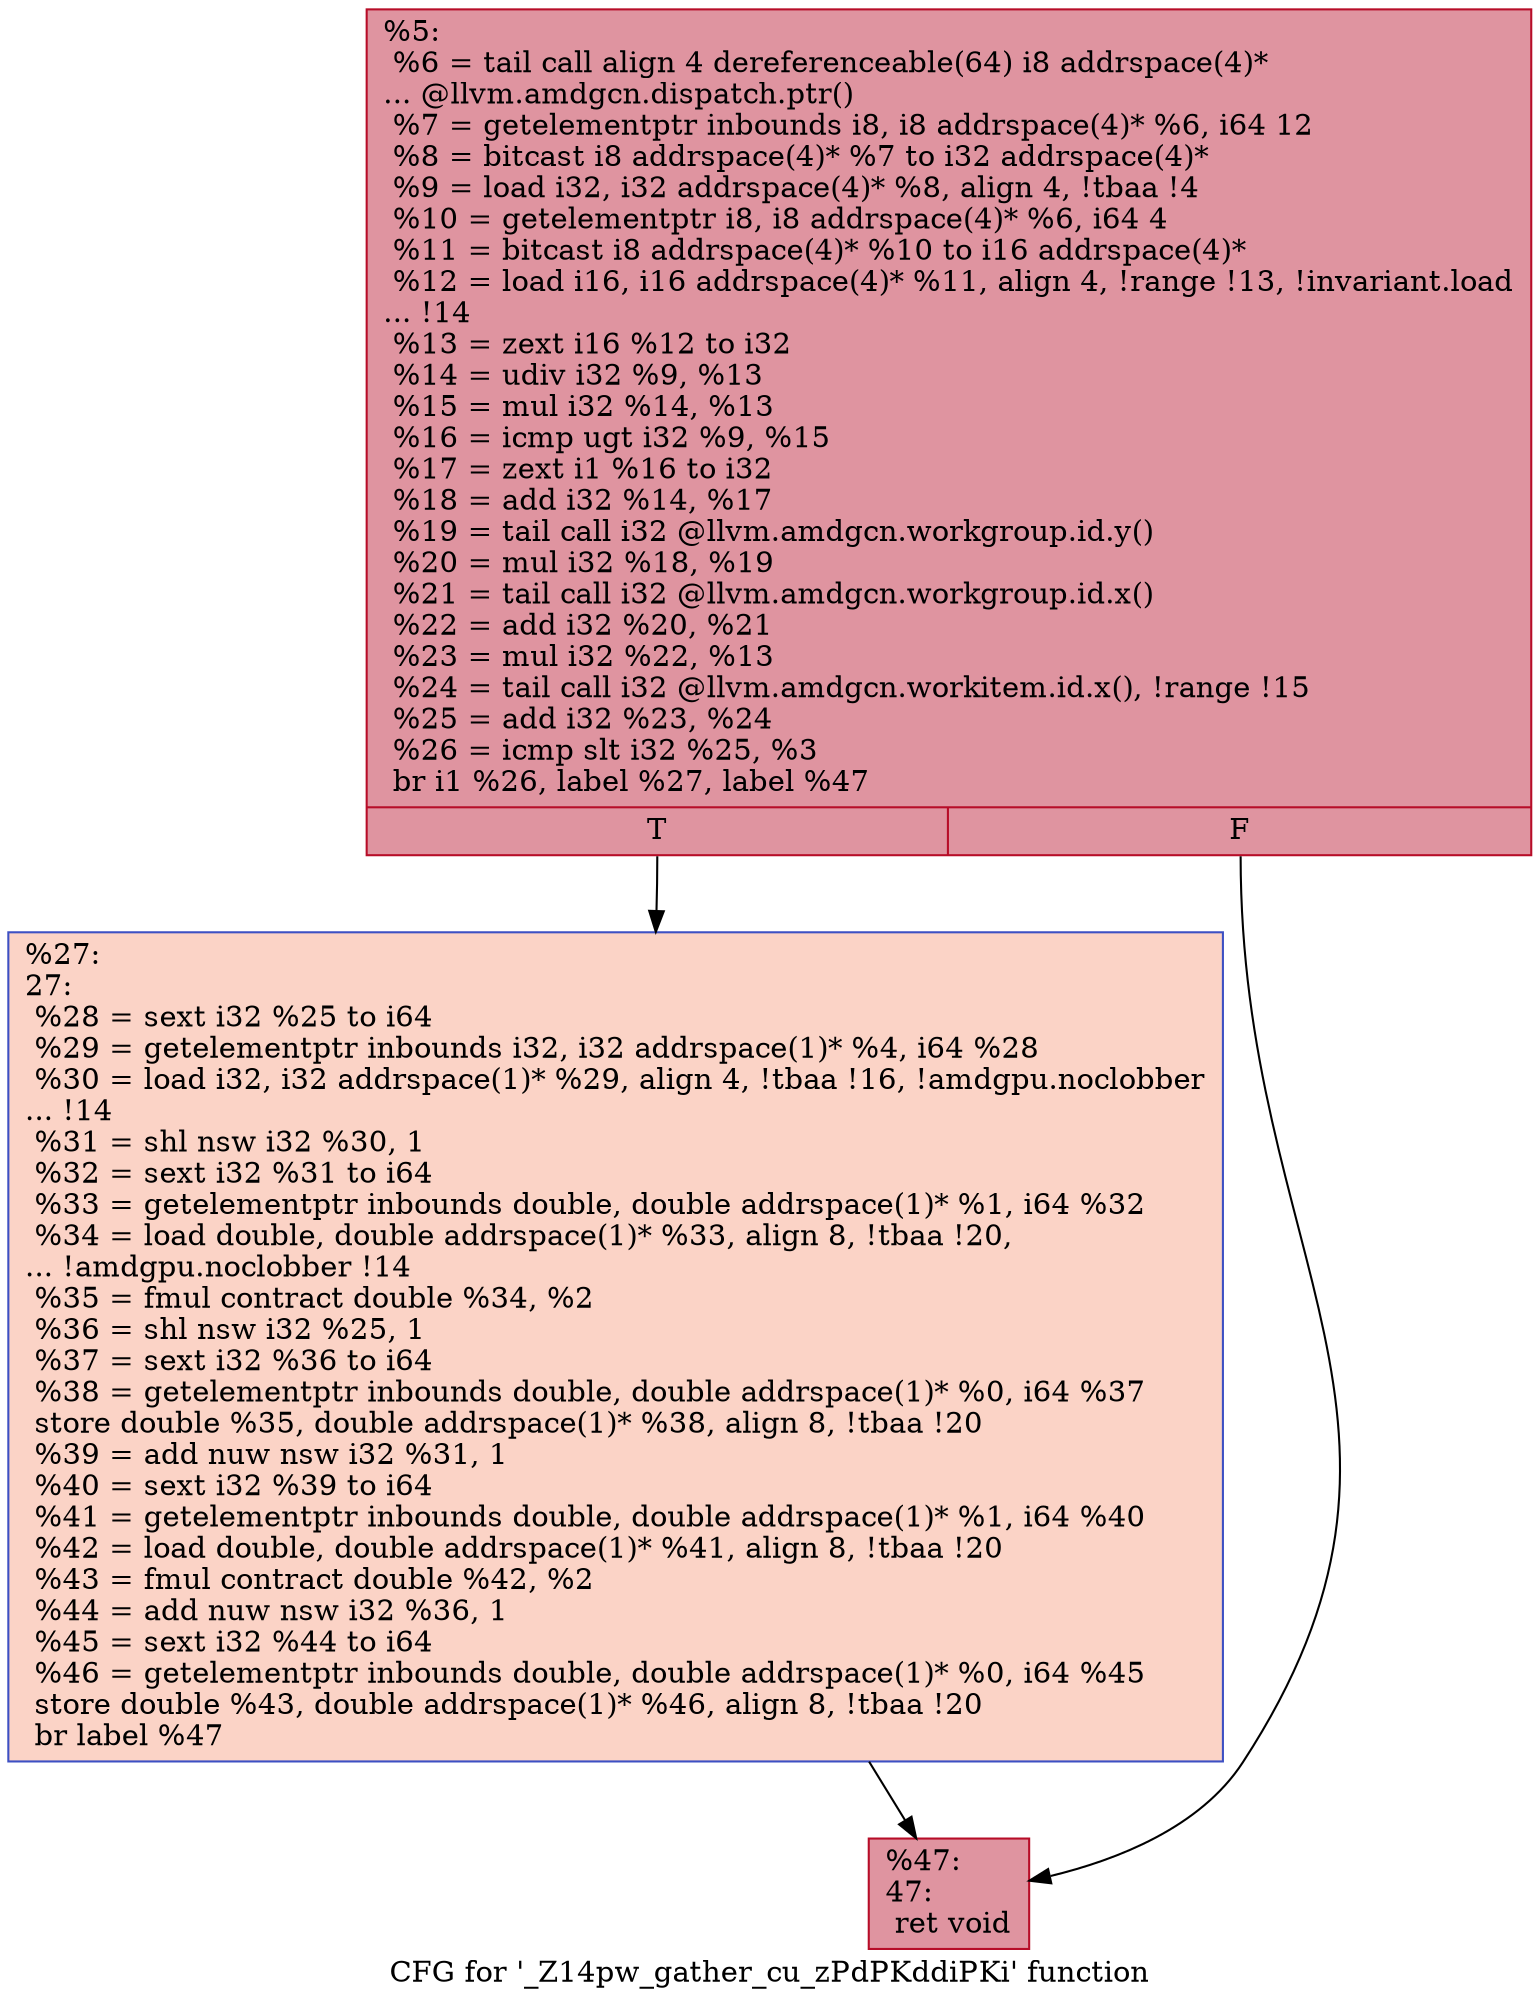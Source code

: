 digraph "CFG for '_Z14pw_gather_cu_zPdPKddiPKi' function" {
	label="CFG for '_Z14pw_gather_cu_zPdPKddiPKi' function";

	Node0x557a7f0 [shape=record,color="#b70d28ff", style=filled, fillcolor="#b70d2870",label="{%5:\l  %6 = tail call align 4 dereferenceable(64) i8 addrspace(4)*\l... @llvm.amdgcn.dispatch.ptr()\l  %7 = getelementptr inbounds i8, i8 addrspace(4)* %6, i64 12\l  %8 = bitcast i8 addrspace(4)* %7 to i32 addrspace(4)*\l  %9 = load i32, i32 addrspace(4)* %8, align 4, !tbaa !4\l  %10 = getelementptr i8, i8 addrspace(4)* %6, i64 4\l  %11 = bitcast i8 addrspace(4)* %10 to i16 addrspace(4)*\l  %12 = load i16, i16 addrspace(4)* %11, align 4, !range !13, !invariant.load\l... !14\l  %13 = zext i16 %12 to i32\l  %14 = udiv i32 %9, %13\l  %15 = mul i32 %14, %13\l  %16 = icmp ugt i32 %9, %15\l  %17 = zext i1 %16 to i32\l  %18 = add i32 %14, %17\l  %19 = tail call i32 @llvm.amdgcn.workgroup.id.y()\l  %20 = mul i32 %18, %19\l  %21 = tail call i32 @llvm.amdgcn.workgroup.id.x()\l  %22 = add i32 %20, %21\l  %23 = mul i32 %22, %13\l  %24 = tail call i32 @llvm.amdgcn.workitem.id.x(), !range !15\l  %25 = add i32 %23, %24\l  %26 = icmp slt i32 %25, %3\l  br i1 %26, label %27, label %47\l|{<s0>T|<s1>F}}"];
	Node0x557a7f0:s0 -> Node0x557d040;
	Node0x557a7f0:s1 -> Node0x557d0d0;
	Node0x557d040 [shape=record,color="#3d50c3ff", style=filled, fillcolor="#f59c7d70",label="{%27:\l27:                                               \l  %28 = sext i32 %25 to i64\l  %29 = getelementptr inbounds i32, i32 addrspace(1)* %4, i64 %28\l  %30 = load i32, i32 addrspace(1)* %29, align 4, !tbaa !16, !amdgpu.noclobber\l... !14\l  %31 = shl nsw i32 %30, 1\l  %32 = sext i32 %31 to i64\l  %33 = getelementptr inbounds double, double addrspace(1)* %1, i64 %32\l  %34 = load double, double addrspace(1)* %33, align 8, !tbaa !20,\l... !amdgpu.noclobber !14\l  %35 = fmul contract double %34, %2\l  %36 = shl nsw i32 %25, 1\l  %37 = sext i32 %36 to i64\l  %38 = getelementptr inbounds double, double addrspace(1)* %0, i64 %37\l  store double %35, double addrspace(1)* %38, align 8, !tbaa !20\l  %39 = add nuw nsw i32 %31, 1\l  %40 = sext i32 %39 to i64\l  %41 = getelementptr inbounds double, double addrspace(1)* %1, i64 %40\l  %42 = load double, double addrspace(1)* %41, align 8, !tbaa !20\l  %43 = fmul contract double %42, %2\l  %44 = add nuw nsw i32 %36, 1\l  %45 = sext i32 %44 to i64\l  %46 = getelementptr inbounds double, double addrspace(1)* %0, i64 %45\l  store double %43, double addrspace(1)* %46, align 8, !tbaa !20\l  br label %47\l}"];
	Node0x557d040 -> Node0x557d0d0;
	Node0x557d0d0 [shape=record,color="#b70d28ff", style=filled, fillcolor="#b70d2870",label="{%47:\l47:                                               \l  ret void\l}"];
}
